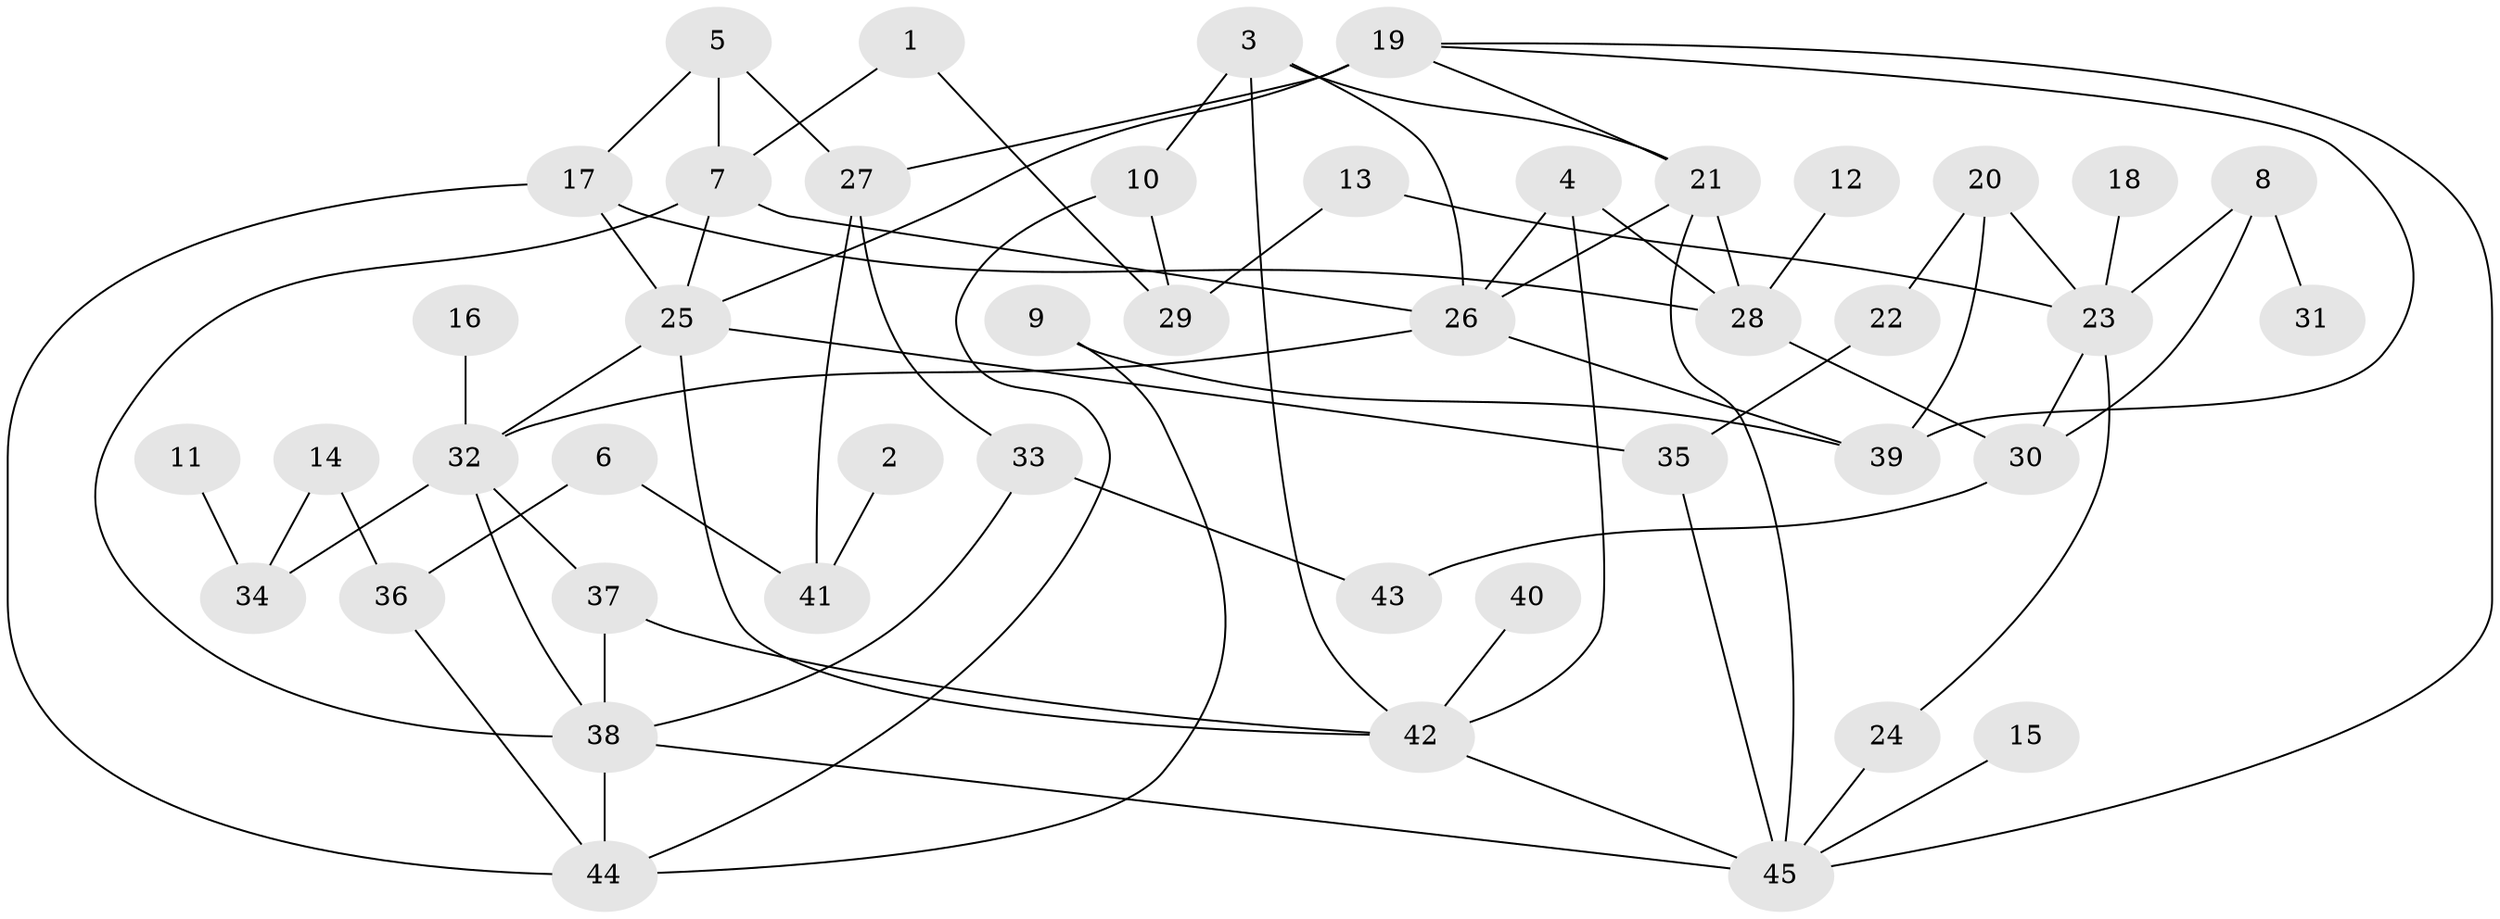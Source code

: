// original degree distribution, {2: 0.25842696629213485, 1: 0.23595505617977527, 3: 0.23595505617977527, 5: 0.10112359550561797, 4: 0.1348314606741573, 6: 0.02247191011235955, 7: 0.011235955056179775}
// Generated by graph-tools (version 1.1) at 2025/00/03/09/25 03:00:48]
// undirected, 45 vertices, 74 edges
graph export_dot {
graph [start="1"]
  node [color=gray90,style=filled];
  1;
  2;
  3;
  4;
  5;
  6;
  7;
  8;
  9;
  10;
  11;
  12;
  13;
  14;
  15;
  16;
  17;
  18;
  19;
  20;
  21;
  22;
  23;
  24;
  25;
  26;
  27;
  28;
  29;
  30;
  31;
  32;
  33;
  34;
  35;
  36;
  37;
  38;
  39;
  40;
  41;
  42;
  43;
  44;
  45;
  1 -- 7 [weight=1.0];
  1 -- 29 [weight=1.0];
  2 -- 41 [weight=1.0];
  3 -- 10 [weight=1.0];
  3 -- 21 [weight=1.0];
  3 -- 26 [weight=1.0];
  3 -- 42 [weight=1.0];
  4 -- 26 [weight=1.0];
  4 -- 28 [weight=1.0];
  4 -- 42 [weight=1.0];
  5 -- 7 [weight=1.0];
  5 -- 17 [weight=1.0];
  5 -- 27 [weight=1.0];
  6 -- 36 [weight=1.0];
  6 -- 41 [weight=1.0];
  7 -- 25 [weight=1.0];
  7 -- 26 [weight=1.0];
  7 -- 38 [weight=1.0];
  8 -- 23 [weight=1.0];
  8 -- 30 [weight=1.0];
  8 -- 31 [weight=1.0];
  9 -- 39 [weight=1.0];
  9 -- 44 [weight=1.0];
  10 -- 29 [weight=2.0];
  10 -- 44 [weight=1.0];
  11 -- 34 [weight=1.0];
  12 -- 28 [weight=1.0];
  13 -- 23 [weight=1.0];
  13 -- 29 [weight=1.0];
  14 -- 34 [weight=1.0];
  14 -- 36 [weight=1.0];
  15 -- 45 [weight=1.0];
  16 -- 32 [weight=1.0];
  17 -- 25 [weight=1.0];
  17 -- 28 [weight=1.0];
  17 -- 44 [weight=1.0];
  18 -- 23 [weight=1.0];
  19 -- 21 [weight=1.0];
  19 -- 25 [weight=2.0];
  19 -- 27 [weight=2.0];
  19 -- 39 [weight=1.0];
  19 -- 45 [weight=1.0];
  20 -- 22 [weight=1.0];
  20 -- 23 [weight=1.0];
  20 -- 39 [weight=1.0];
  21 -- 26 [weight=1.0];
  21 -- 28 [weight=1.0];
  21 -- 45 [weight=1.0];
  22 -- 35 [weight=1.0];
  23 -- 24 [weight=1.0];
  23 -- 30 [weight=1.0];
  24 -- 45 [weight=1.0];
  25 -- 32 [weight=1.0];
  25 -- 35 [weight=1.0];
  25 -- 42 [weight=1.0];
  26 -- 32 [weight=1.0];
  26 -- 39 [weight=1.0];
  27 -- 33 [weight=1.0];
  27 -- 41 [weight=1.0];
  28 -- 30 [weight=1.0];
  30 -- 43 [weight=1.0];
  32 -- 34 [weight=1.0];
  32 -- 37 [weight=1.0];
  32 -- 38 [weight=1.0];
  33 -- 38 [weight=1.0];
  33 -- 43 [weight=1.0];
  35 -- 45 [weight=1.0];
  36 -- 44 [weight=1.0];
  37 -- 38 [weight=1.0];
  37 -- 42 [weight=1.0];
  38 -- 44 [weight=1.0];
  38 -- 45 [weight=1.0];
  40 -- 42 [weight=1.0];
  42 -- 45 [weight=1.0];
}
